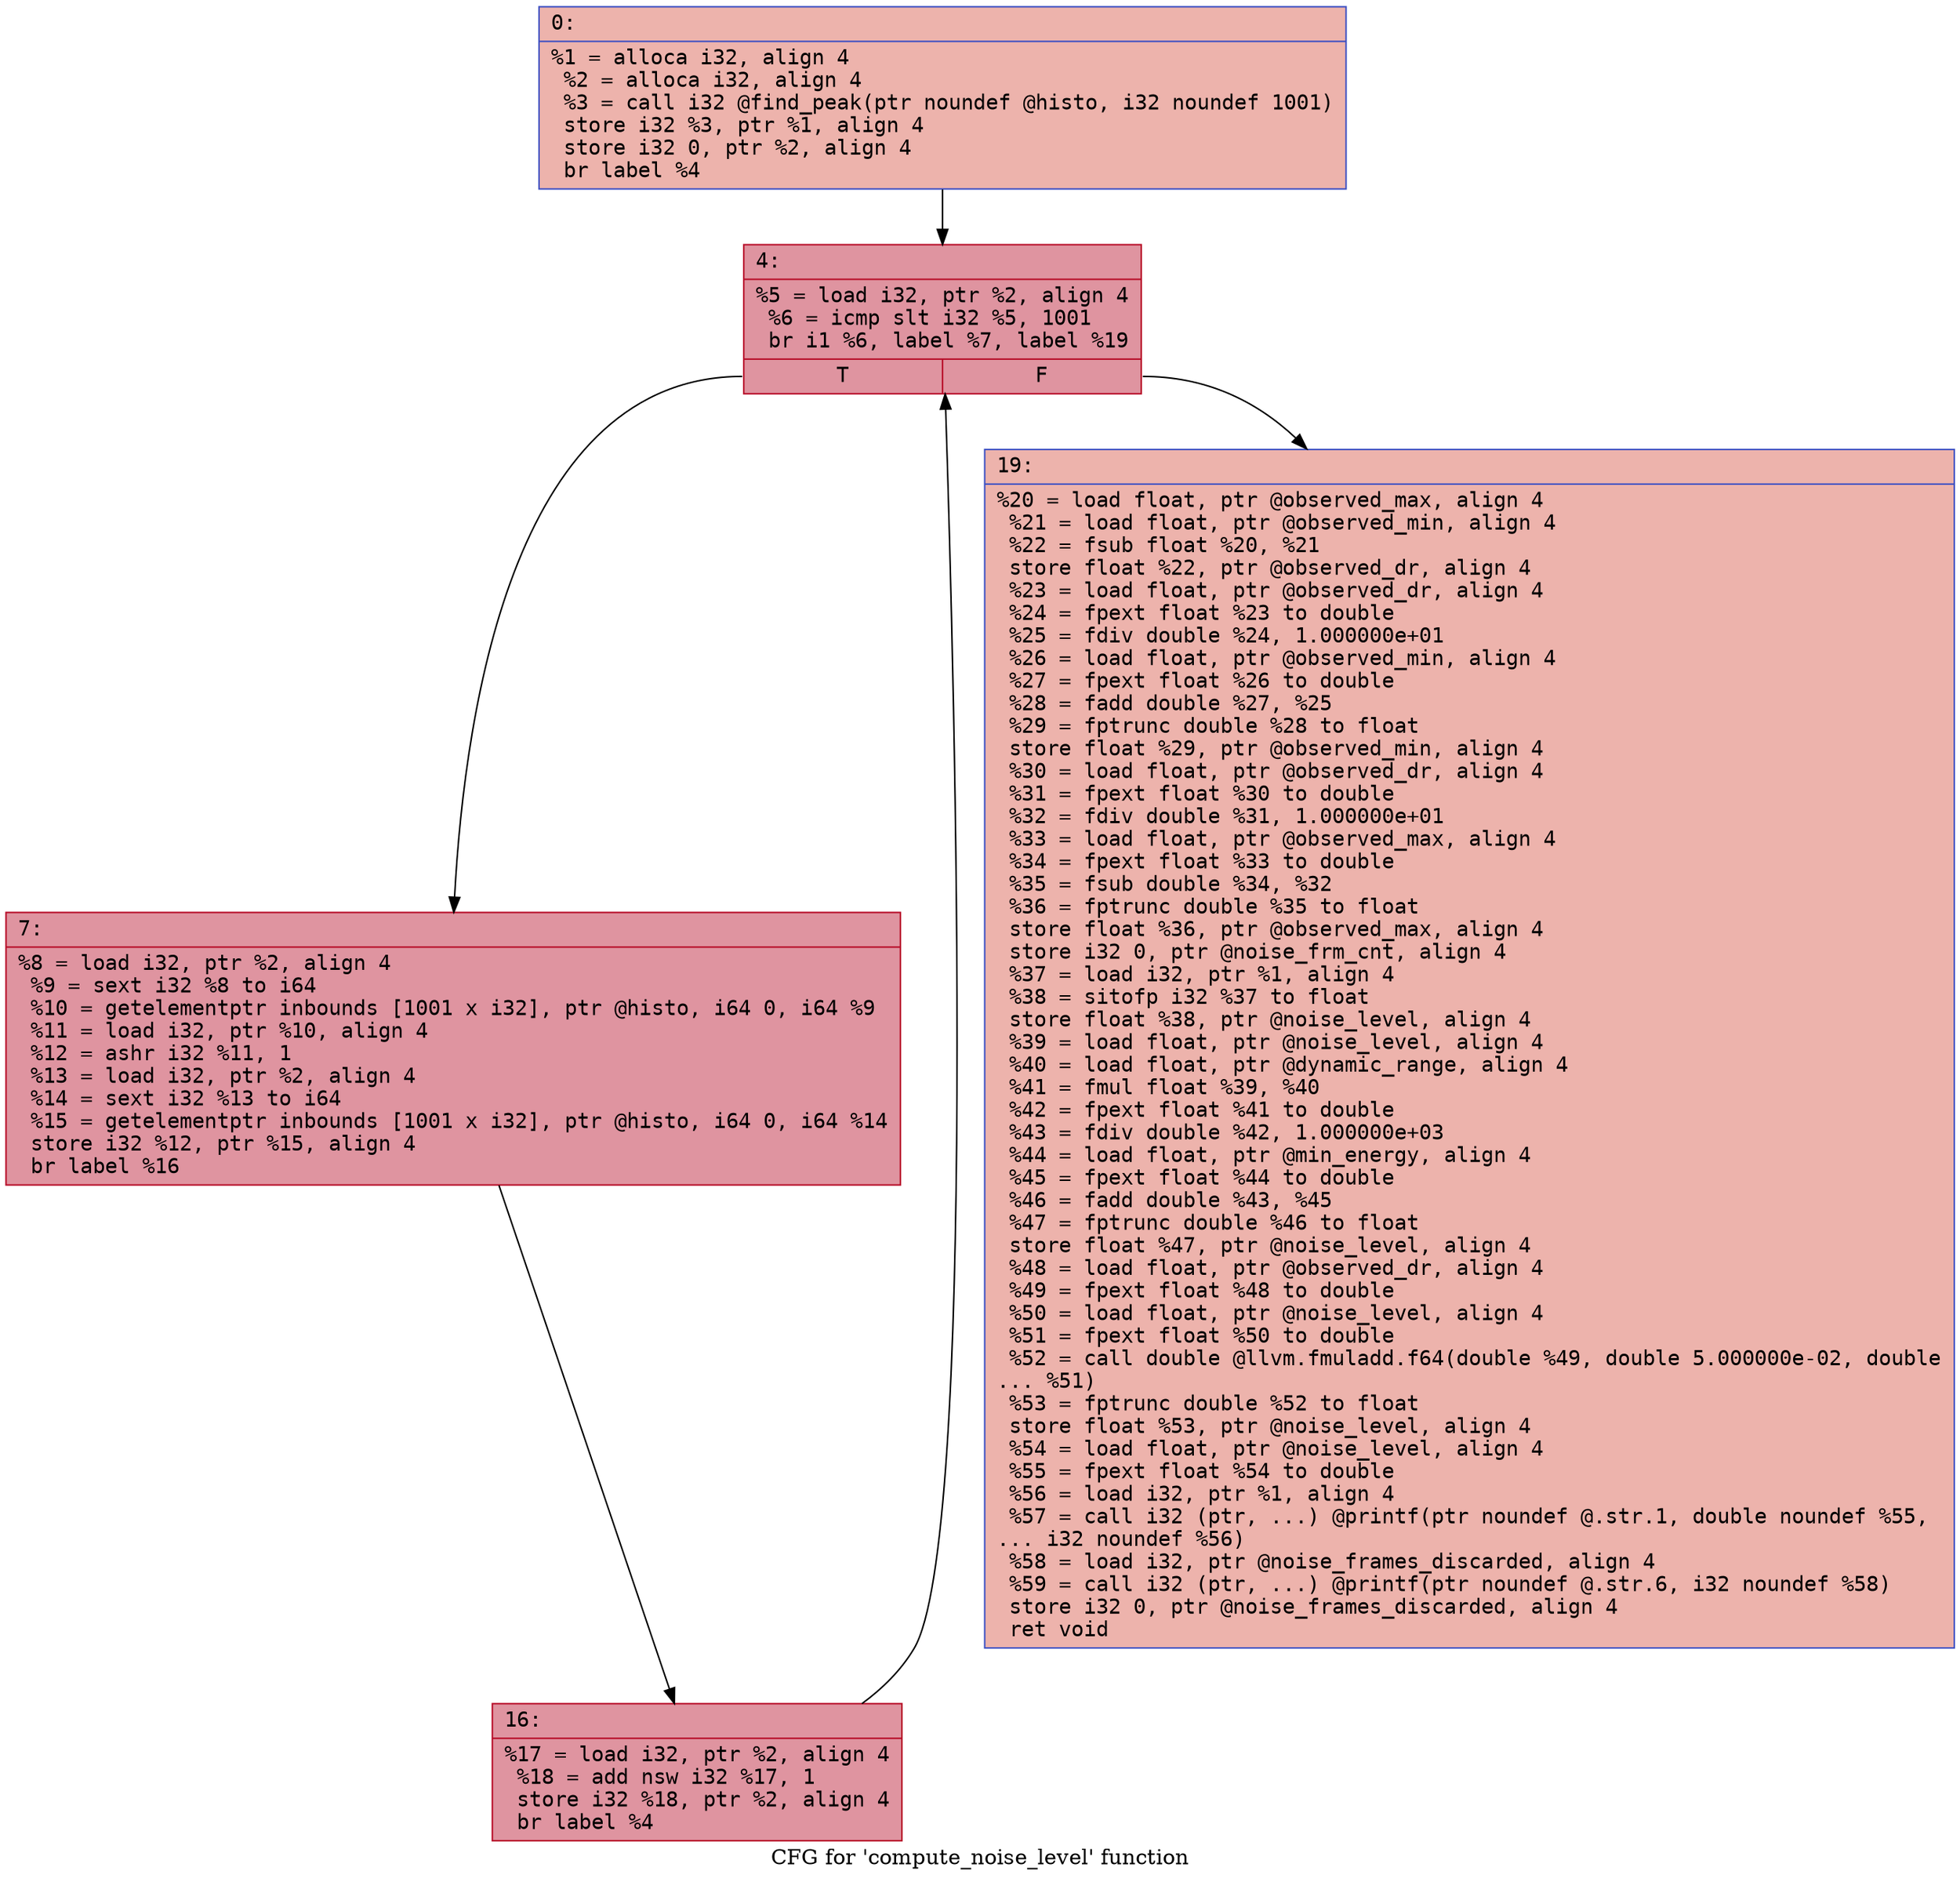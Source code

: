 digraph "CFG for 'compute_noise_level' function" {
	label="CFG for 'compute_noise_level' function";

	Node0x600001ba8370 [shape=record,color="#3d50c3ff", style=filled, fillcolor="#d6524470" fontname="Courier",label="{0:\l|  %1 = alloca i32, align 4\l  %2 = alloca i32, align 4\l  %3 = call i32 @find_peak(ptr noundef @histo, i32 noundef 1001)\l  store i32 %3, ptr %1, align 4\l  store i32 0, ptr %2, align 4\l  br label %4\l}"];
	Node0x600001ba8370 -> Node0x600001ba84b0[tooltip="0 -> 4\nProbability 100.00%" ];
	Node0x600001ba84b0 [shape=record,color="#b70d28ff", style=filled, fillcolor="#b70d2870" fontname="Courier",label="{4:\l|  %5 = load i32, ptr %2, align 4\l  %6 = icmp slt i32 %5, 1001\l  br i1 %6, label %7, label %19\l|{<s0>T|<s1>F}}"];
	Node0x600001ba84b0:s0 -> Node0x600001ba8500[tooltip="4 -> 7\nProbability 96.88%" ];
	Node0x600001ba84b0:s1 -> Node0x600001ba85a0[tooltip="4 -> 19\nProbability 3.12%" ];
	Node0x600001ba8500 [shape=record,color="#b70d28ff", style=filled, fillcolor="#b70d2870" fontname="Courier",label="{7:\l|  %8 = load i32, ptr %2, align 4\l  %9 = sext i32 %8 to i64\l  %10 = getelementptr inbounds [1001 x i32], ptr @histo, i64 0, i64 %9\l  %11 = load i32, ptr %10, align 4\l  %12 = ashr i32 %11, 1\l  %13 = load i32, ptr %2, align 4\l  %14 = sext i32 %13 to i64\l  %15 = getelementptr inbounds [1001 x i32], ptr @histo, i64 0, i64 %14\l  store i32 %12, ptr %15, align 4\l  br label %16\l}"];
	Node0x600001ba8500 -> Node0x600001ba8550[tooltip="7 -> 16\nProbability 100.00%" ];
	Node0x600001ba8550 [shape=record,color="#b70d28ff", style=filled, fillcolor="#b70d2870" fontname="Courier",label="{16:\l|  %17 = load i32, ptr %2, align 4\l  %18 = add nsw i32 %17, 1\l  store i32 %18, ptr %2, align 4\l  br label %4\l}"];
	Node0x600001ba8550 -> Node0x600001ba84b0[tooltip="16 -> 4\nProbability 100.00%" ];
	Node0x600001ba85a0 [shape=record,color="#3d50c3ff", style=filled, fillcolor="#d6524470" fontname="Courier",label="{19:\l|  %20 = load float, ptr @observed_max, align 4\l  %21 = load float, ptr @observed_min, align 4\l  %22 = fsub float %20, %21\l  store float %22, ptr @observed_dr, align 4\l  %23 = load float, ptr @observed_dr, align 4\l  %24 = fpext float %23 to double\l  %25 = fdiv double %24, 1.000000e+01\l  %26 = load float, ptr @observed_min, align 4\l  %27 = fpext float %26 to double\l  %28 = fadd double %27, %25\l  %29 = fptrunc double %28 to float\l  store float %29, ptr @observed_min, align 4\l  %30 = load float, ptr @observed_dr, align 4\l  %31 = fpext float %30 to double\l  %32 = fdiv double %31, 1.000000e+01\l  %33 = load float, ptr @observed_max, align 4\l  %34 = fpext float %33 to double\l  %35 = fsub double %34, %32\l  %36 = fptrunc double %35 to float\l  store float %36, ptr @observed_max, align 4\l  store i32 0, ptr @noise_frm_cnt, align 4\l  %37 = load i32, ptr %1, align 4\l  %38 = sitofp i32 %37 to float\l  store float %38, ptr @noise_level, align 4\l  %39 = load float, ptr @noise_level, align 4\l  %40 = load float, ptr @dynamic_range, align 4\l  %41 = fmul float %39, %40\l  %42 = fpext float %41 to double\l  %43 = fdiv double %42, 1.000000e+03\l  %44 = load float, ptr @min_energy, align 4\l  %45 = fpext float %44 to double\l  %46 = fadd double %43, %45\l  %47 = fptrunc double %46 to float\l  store float %47, ptr @noise_level, align 4\l  %48 = load float, ptr @observed_dr, align 4\l  %49 = fpext float %48 to double\l  %50 = load float, ptr @noise_level, align 4\l  %51 = fpext float %50 to double\l  %52 = call double @llvm.fmuladd.f64(double %49, double 5.000000e-02, double\l... %51)\l  %53 = fptrunc double %52 to float\l  store float %53, ptr @noise_level, align 4\l  %54 = load float, ptr @noise_level, align 4\l  %55 = fpext float %54 to double\l  %56 = load i32, ptr %1, align 4\l  %57 = call i32 (ptr, ...) @printf(ptr noundef @.str.1, double noundef %55,\l... i32 noundef %56)\l  %58 = load i32, ptr @noise_frames_discarded, align 4\l  %59 = call i32 (ptr, ...) @printf(ptr noundef @.str.6, i32 noundef %58)\l  store i32 0, ptr @noise_frames_discarded, align 4\l  ret void\l}"];
}
